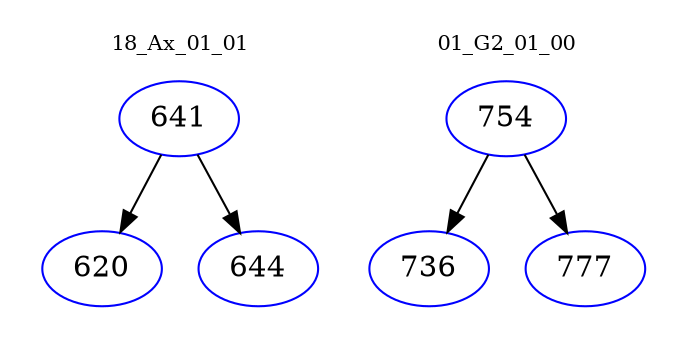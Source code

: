 digraph{
subgraph cluster_0 {
color = white
label = "18_Ax_01_01";
fontsize=10;
T0_641 [label="641", color="blue"]
T0_641 -> T0_620 [color="black"]
T0_620 [label="620", color="blue"]
T0_641 -> T0_644 [color="black"]
T0_644 [label="644", color="blue"]
}
subgraph cluster_1 {
color = white
label = "01_G2_01_00";
fontsize=10;
T1_754 [label="754", color="blue"]
T1_754 -> T1_736 [color="black"]
T1_736 [label="736", color="blue"]
T1_754 -> T1_777 [color="black"]
T1_777 [label="777", color="blue"]
}
}
